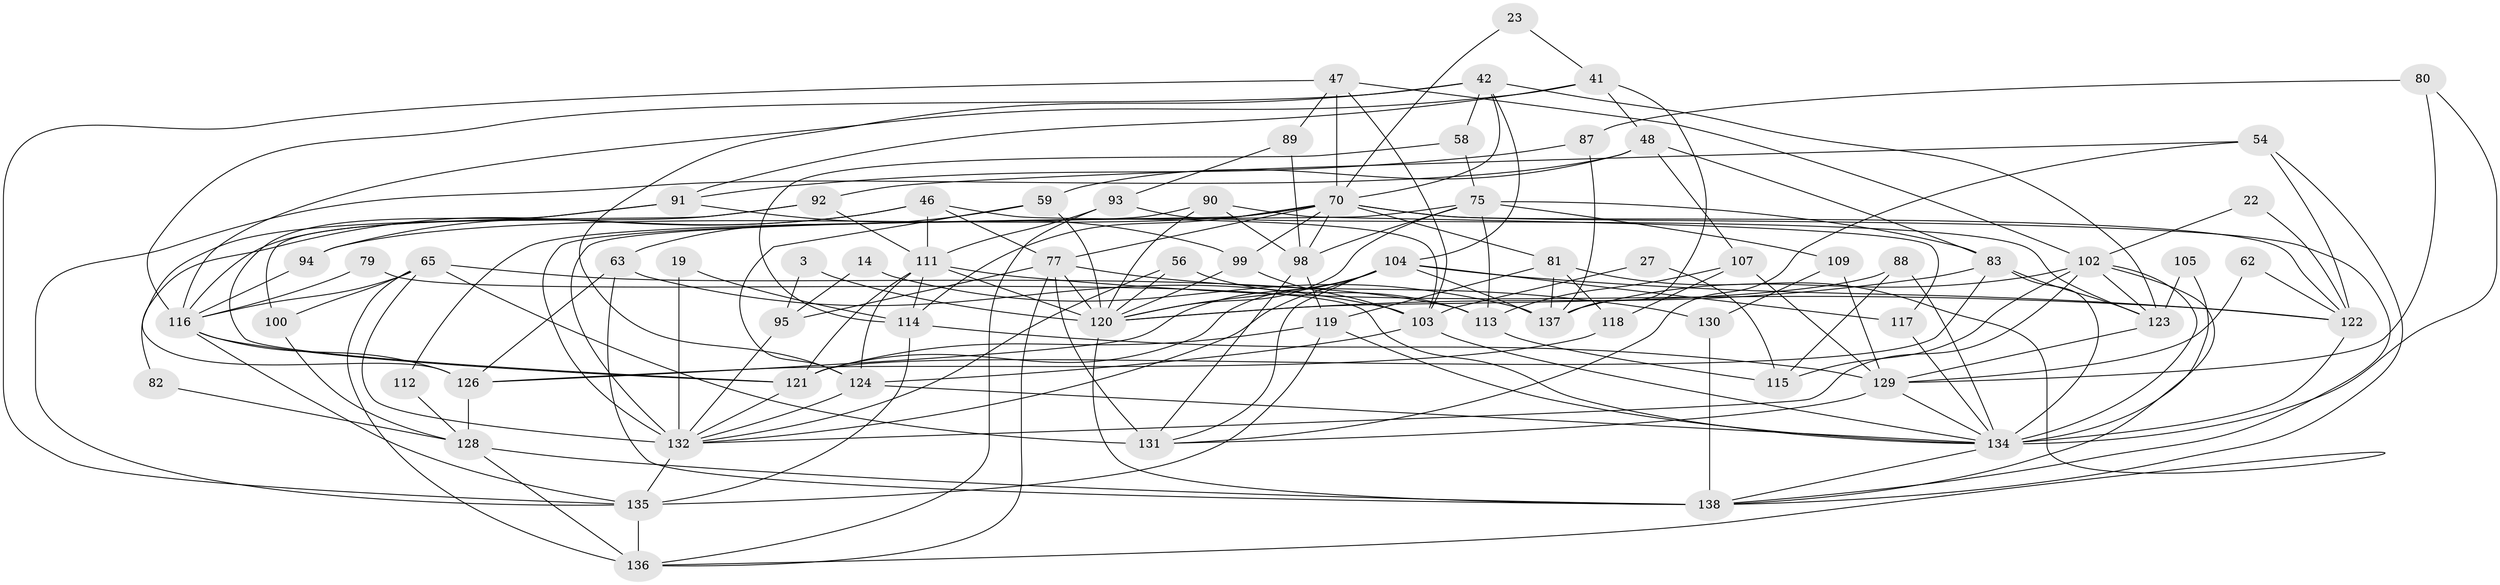 // original degree distribution, {4: 0.21739130434782608, 3: 0.26811594202898553, 2: 0.16666666666666666, 6: 0.10144927536231885, 5: 0.18840579710144928, 9: 0.007246376811594203, 8: 0.021739130434782608, 7: 0.028985507246376812}
// Generated by graph-tools (version 1.1) at 2025/50/03/09/25 04:50:01]
// undirected, 69 vertices, 175 edges
graph export_dot {
graph [start="1"]
  node [color=gray90,style=filled];
  3;
  14;
  19;
  22;
  23;
  27;
  41;
  42 [super="+35"];
  46 [super="+5+21"];
  47 [super="+9+15"];
  48;
  54 [super="+53"];
  56 [super="+16"];
  58;
  59;
  62;
  63 [super="+11"];
  65 [super="+44"];
  70 [super="+39"];
  75 [super="+24"];
  77 [super="+30"];
  79;
  80;
  81 [super="+7+68"];
  82;
  83 [super="+2"];
  87;
  88;
  89 [super="+55"];
  90;
  91;
  92;
  93;
  94;
  95;
  98;
  99;
  100;
  102 [super="+71"];
  103 [super="+78+72"];
  104 [super="+66+52+86"];
  105;
  107;
  109;
  111 [super="+101"];
  112;
  113 [super="+10"];
  114 [super="+85+76"];
  115;
  116 [super="+49"];
  117;
  118;
  119 [super="+45"];
  120 [super="+17+43+33+50"];
  121 [super="+18+97"];
  122 [super="+8+96"];
  123 [super="+13"];
  124 [super="+57+64"];
  126 [super="+67"];
  128;
  129 [super="+36+69+127"];
  130;
  131 [super="+125"];
  132 [super="+6+4+12+110"];
  134 [super="+40+74+133"];
  135 [super="+73"];
  136 [super="+26+37"];
  137 [super="+106"];
  138 [super="+108+51"];
  3 -- 95;
  3 -- 120;
  14 -- 95;
  14 -- 137;
  19 -- 132;
  19 -- 114;
  22 -- 102;
  22 -- 122;
  23 -- 41;
  23 -- 70;
  27 -- 115;
  27 -- 103;
  41 -- 48;
  41 -- 91;
  41 -- 137 [weight=2];
  41 -- 116;
  42 -- 58;
  42 -- 70;
  42 -- 116;
  42 -- 123;
  42 -- 104 [weight=2];
  42 -- 124 [weight=2];
  46 -- 111 [weight=2];
  46 -- 82;
  46 -- 94;
  46 -- 77 [weight=2];
  46 -- 103;
  47 -- 103 [weight=2];
  47 -- 102 [weight=2];
  47 -- 70 [weight=2];
  47 -- 135;
  47 -- 89;
  48 -- 59;
  48 -- 83;
  48 -- 107;
  48 -- 135;
  54 -- 92;
  54 -- 131;
  54 -- 122;
  54 -- 138;
  56 -- 132;
  56 -- 113;
  56 -- 120 [weight=3];
  58 -- 114;
  58 -- 75;
  59 -- 63;
  59 -- 120;
  59 -- 124;
  62 -- 122;
  62 -- 129;
  63 -- 126 [weight=2];
  63 -- 138;
  63 -- 103;
  65 -- 131 [weight=2];
  65 -- 113;
  65 -- 100;
  65 -- 132 [weight=2];
  65 -- 136;
  65 -- 116;
  70 -- 99;
  70 -- 132 [weight=2];
  70 -- 114 [weight=2];
  70 -- 77;
  70 -- 98;
  70 -- 81;
  70 -- 122 [weight=2];
  70 -- 94;
  70 -- 138;
  75 -- 109;
  75 -- 113;
  75 -- 83 [weight=2];
  75 -- 98;
  75 -- 132;
  75 -- 120;
  77 -- 95;
  77 -- 131;
  77 -- 130;
  77 -- 136;
  77 -- 120;
  79 -- 116;
  79 -- 134;
  80 -- 129;
  80 -- 87;
  80 -- 134;
  81 -- 118;
  81 -- 136;
  81 -- 119;
  81 -- 137;
  82 -- 128;
  83 -- 134;
  83 -- 121;
  83 -- 123;
  83 -- 120;
  87 -- 137;
  87 -- 91;
  88 -- 115;
  88 -- 120;
  88 -- 134;
  89 -- 93;
  89 -- 98;
  90 -- 98;
  90 -- 112;
  90 -- 117;
  90 -- 120;
  91 -- 99;
  91 -- 126;
  91 -- 121;
  92 -- 116;
  92 -- 100;
  92 -- 111;
  93 -- 123;
  93 -- 111;
  93 -- 136;
  94 -- 116;
  95 -- 132;
  98 -- 131 [weight=2];
  98 -- 119;
  99 -- 120 [weight=2];
  99 -- 103 [weight=2];
  100 -- 128;
  102 -- 132;
  102 -- 137;
  102 -- 115;
  102 -- 138;
  102 -- 123;
  102 -- 134 [weight=2];
  103 -- 124;
  103 -- 134;
  104 -- 126 [weight=3];
  104 -- 131;
  104 -- 132;
  104 -- 137;
  104 -- 117;
  104 -- 120;
  104 -- 121 [weight=2];
  104 -- 122;
  105 -- 123;
  105 -- 134;
  107 -- 118;
  107 -- 113;
  107 -- 129;
  109 -- 130;
  109 -- 129;
  111 -- 124;
  111 -- 114;
  111 -- 122;
  111 -- 120;
  111 -- 121;
  112 -- 128;
  113 -- 115;
  114 -- 129 [weight=3];
  114 -- 135;
  116 -- 135 [weight=2];
  116 -- 126;
  116 -- 121;
  117 -- 134;
  118 -- 126;
  119 -- 135;
  119 -- 134;
  119 -- 121;
  120 -- 138;
  121 -- 132;
  122 -- 134 [weight=2];
  123 -- 129;
  124 -- 132;
  124 -- 134;
  126 -- 128 [weight=2];
  128 -- 136;
  128 -- 138 [weight=2];
  129 -- 131 [weight=2];
  129 -- 134;
  130 -- 138;
  132 -- 135;
  134 -- 138;
  135 -- 136 [weight=2];
}
